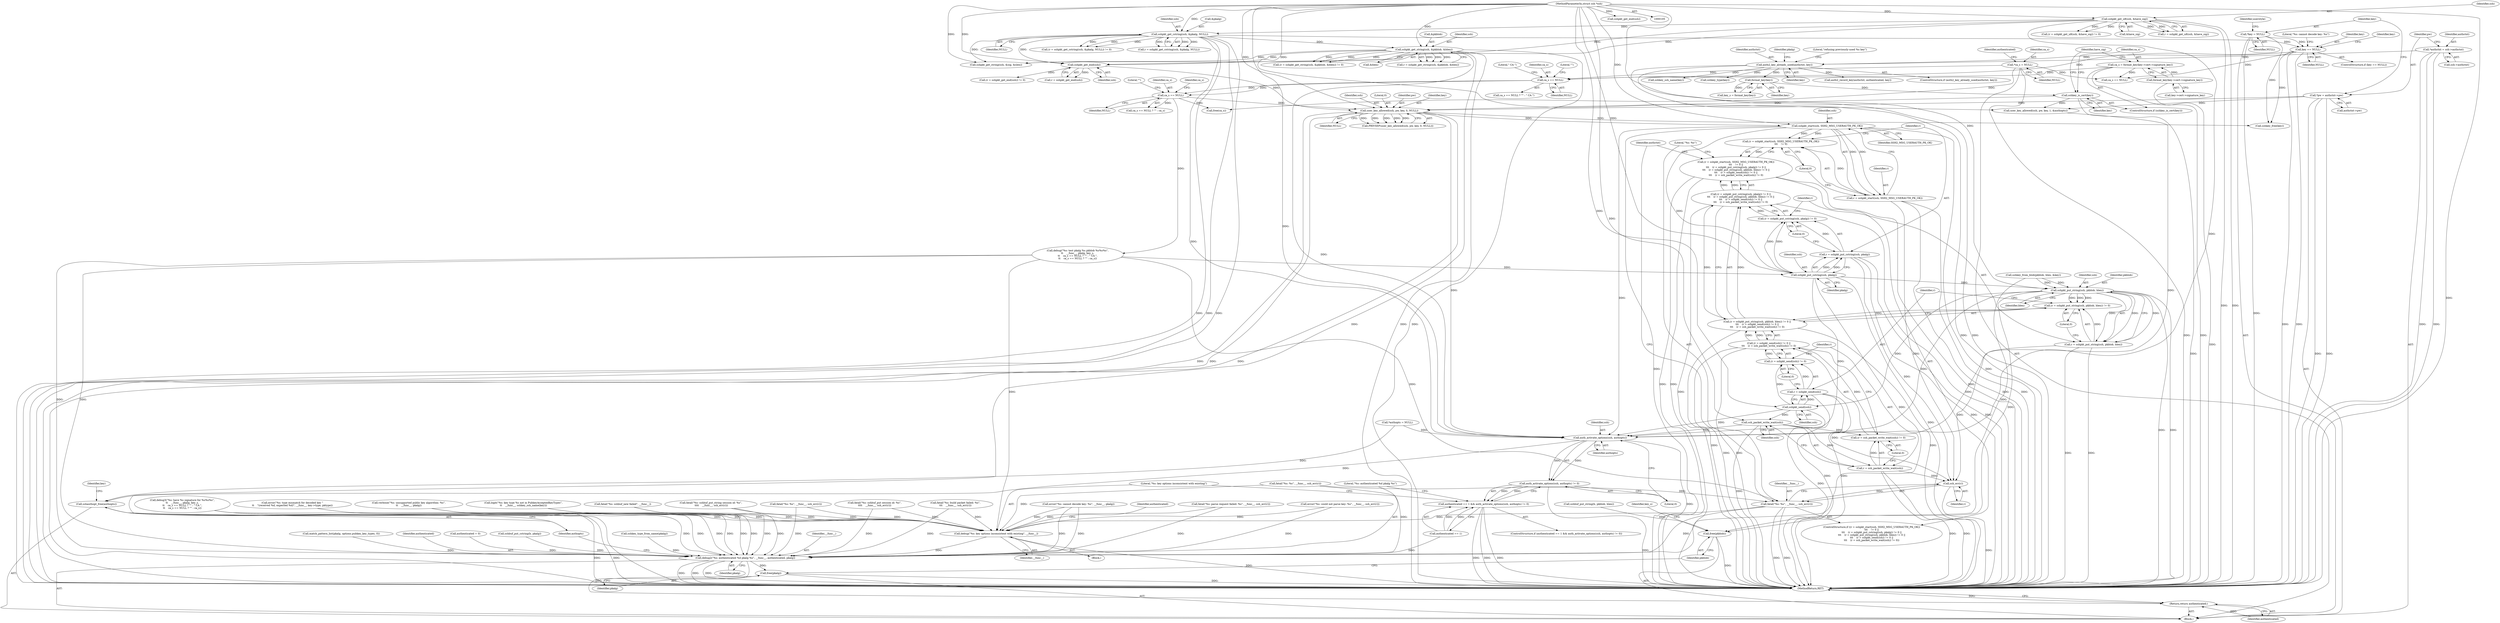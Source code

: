 digraph "1_src_779974d35b4859c07bc3cb8a12c74b43b0a7d1e0_1@pointer" {
"1000586" [label="(Call,sshpkt_start(ssh, SSH2_MSG_USERAUTH_PK_OK))"];
"1000574" [label="(Call,user_key_allowed(ssh, pw, key, 0, NULL))"];
"1000564" [label="(Call,sshpkt_get_end(ssh))"];
"1000187" [label="(Call,sshpkt_get_string(ssh, &pkblob, &blen))"];
"1000178" [label="(Call,sshpkt_get_cstring(ssh, &pkalg, NULL))"];
"1000169" [label="(Call,sshpkt_get_u8(ssh, &have_sig))"];
"1000106" [label="(MethodParameterIn,struct ssh *ssh)"];
"1000115" [label="(Call,*pw = authctxt->pw)"];
"1000305" [label="(Call,sshkey_is_cert(key))"];
"1000302" [label="(Call,format_key(key))"];
"1000275" [label="(Call,auth2_key_already_used(authctxt, key))"];
"1000109" [label="(Call,*authctxt = ssh->authctxt)"];
"1000231" [label="(Call,key == NULL)"];
"1000122" [label="(Call,*key = NULL)"];
"1000555" [label="(Call,ca_s == NULL)"];
"1000549" [label="(Call,ca_s == NULL)"];
"1000135" [label="(Call,*ca_s = NULL)"];
"1000307" [label="(Call,ca_s = format_key(key->cert->signature_key))"];
"1000309" [label="(Call,format_key(key->cert->signature_key))"];
"1000583" [label="(Call,(r = sshpkt_start(ssh, SSH2_MSG_USERAUTH_PK_OK))\n\t\t\t    != 0)"];
"1000582" [label="(Call,(r = sshpkt_start(ssh, SSH2_MSG_USERAUTH_PK_OK))\n\t\t\t    != 0 ||\n\t\t\t    (r = sshpkt_put_cstring(ssh, pkalg)) != 0 ||\n\t\t\t    (r = sshpkt_put_string(ssh, pkblob, blen)) != 0 ||\n\t\t\t    (r = sshpkt_send(ssh)) != 0 ||\n\t\t\t    (r = ssh_packet_write_wait(ssh)) != 0)"];
"1000584" [label="(Call,r = sshpkt_start(ssh, SSH2_MSG_USERAUTH_PK_OK))"];
"1000623" [label="(Call,ssh_err(r))"];
"1000620" [label="(Call,fatal(\"%s: %s\", __func__, ssh_err(r)))"];
"1000642" [label="(Call,debug(\"%s: key options inconsistent with existing\", __func__))"];
"1000648" [label="(Call,debug2(\"%s: authenticated %d pkalg %s\", __func__, authenticated, pkalg))"];
"1000659" [label="(Call,free(pkalg))"];
"1000667" [label="(Return,return authenticated;)"];
"1000594" [label="(Call,sshpkt_put_cstring(ssh, pkalg))"];
"1000591" [label="(Call,(r = sshpkt_put_cstring(ssh, pkalg)) != 0)"];
"1000590" [label="(Call,(r = sshpkt_put_cstring(ssh, pkalg)) != 0 ||\n\t\t\t    (r = sshpkt_put_string(ssh, pkblob, blen)) != 0 ||\n\t\t\t    (r = sshpkt_send(ssh)) != 0 ||\n\t\t\t    (r = ssh_packet_write_wait(ssh)) != 0)"];
"1000592" [label="(Call,r = sshpkt_put_cstring(ssh, pkalg))"];
"1000602" [label="(Call,sshpkt_put_string(ssh, pkblob, blen))"];
"1000599" [label="(Call,(r = sshpkt_put_string(ssh, pkblob, blen)) != 0)"];
"1000598" [label="(Call,(r = sshpkt_put_string(ssh, pkblob, blen)) != 0 ||\n\t\t\t    (r = sshpkt_send(ssh)) != 0 ||\n\t\t\t    (r = ssh_packet_write_wait(ssh)) != 0)"];
"1000600" [label="(Call,r = sshpkt_put_string(ssh, pkblob, blen))"];
"1000611" [label="(Call,sshpkt_send(ssh))"];
"1000608" [label="(Call,(r = sshpkt_send(ssh)) != 0)"];
"1000607" [label="(Call,(r = sshpkt_send(ssh)) != 0 ||\n\t\t\t    (r = ssh_packet_write_wait(ssh)) != 0)"];
"1000609" [label="(Call,r = sshpkt_send(ssh))"];
"1000617" [label="(Call,ssh_packet_write_wait(ssh))"];
"1000614" [label="(Call,(r = ssh_packet_write_wait(ssh)) != 0)"];
"1000615" [label="(Call,r = ssh_packet_write_wait(ssh))"];
"1000637" [label="(Call,auth_activate_options(ssh, authopts))"];
"1000636" [label="(Call,auth_activate_options(ssh, authopts) != 0)"];
"1000632" [label="(Call,authenticated == 1 && auth_activate_options(ssh, authopts) != 0)"];
"1000653" [label="(Call,sshauthopt_free(authopts))"];
"1000661" [label="(Call,free(pkblob))"];
"1000123" [label="(Identifier,key)"];
"1000167" [label="(Call,r = sshpkt_get_u8(ssh, &have_sig))"];
"1000554" [label="(Call,ca_s == NULL ? \"\" : ca_s)"];
"1000615" [label="(Call,r = ssh_packet_write_wait(ssh))"];
"1000574" [label="(Call,user_key_allowed(ssh, pw, key, 0, NULL))"];
"1000656" [label="(Identifier,key)"];
"1000179" [label="(Identifier,ssh)"];
"1000169" [label="(Call,sshpkt_get_u8(ssh, &have_sig))"];
"1000137" [label="(Identifier,NULL)"];
"1000611" [label="(Call,sshpkt_send(ssh))"];
"1000653" [label="(Call,sshauthopt_free(authopts))"];
"1000599" [label="(Call,(r = sshpkt_put_string(ssh, pkblob, blen)) != 0)"];
"1000583" [label="(Call,(r = sshpkt_start(ssh, SSH2_MSG_USERAUTH_PK_OK))\n\t\t\t    != 0)"];
"1000307" [label="(Call,ca_s = format_key(key->cert->signature_key))"];
"1000383" [label="(Call,fatal(\"%s: sshbuf_put session id: %s\",\n\t\t\t\t    __func__, ssh_err(r)))"];
"1000191" [label="(Call,&blen)"];
"1000669" [label="(MethodReturn,RET)"];
"1000667" [label="(Return,return authenticated;)"];
"1000639" [label="(Identifier,authopts)"];
"1000150" [label="(Call,*authopts = NULL)"];
"1000340" [label="(Call,sshpkt_get_string(ssh, &sig, &slen))"];
"1000302" [label="(Call,format_key(key))"];
"1000324" [label="(Call,ca_s == NULL)"];
"1000318" [label="(Call,debug3(\"%s: have %s signature for %s%s%s\",\n\t\t    __func__, pkalg, key_s,\n\t\t    ca_s == NULL ? \"\" : \" CA \",\n\t\t    ca_s == NULL ? \"\" : ca_s))"];
"1000594" [label="(Call,sshpkt_put_cstring(ssh, pkalg))"];
"1000484" [label="(Call,fatal(\"%s: build packet failed: %s\",\n\t\t\t    __func__, ssh_err(r)))"];
"1000562" [label="(Call,r = sshpkt_get_end(ssh))"];
"1000187" [label="(Call,sshpkt_get_string(ssh, &pkblob, &blen))"];
"1000399" [label="(Call,fatal(\"%s: sshbuf_put_string session id: %s\",\n \t\t\t\t    __func__, ssh_err(r)))"];
"1000110" [label="(Identifier,authctxt)"];
"1000230" [label="(ControlStructure,if (key == NULL))"];
"1000185" [label="(Call,r = sshpkt_get_string(ssh, &pkblob, &blen))"];
"1000582" [label="(Call,(r = sshpkt_start(ssh, SSH2_MSG_USERAUTH_PK_OK))\n\t\t\t    != 0 ||\n\t\t\t    (r = sshpkt_put_cstring(ssh, pkalg)) != 0 ||\n\t\t\t    (r = sshpkt_put_string(ssh, pkblob, blen)) != 0 ||\n\t\t\t    (r = sshpkt_send(ssh)) != 0 ||\n\t\t\t    (r = ssh_packet_write_wait(ssh)) != 0)"];
"1000537" [label="(Call,auth2_record_key(authctxt, authenticated, key))"];
"1000304" [label="(ControlStructure,if (sshkey_is_cert(key)))"];
"1000557" [label="(Identifier,NULL)"];
"1000620" [label="(Call,fatal(\"%s: %s\", __func__, ssh_err(r)))"];
"1000662" [label="(Identifier,pkblob)"];
"1000668" [label="(Identifier,authenticated)"];
"1000591" [label="(Call,(r = sshpkt_put_cstring(ssh, pkalg)) != 0)"];
"1000147" [label="(Identifier,authenticated)"];
"1000287" [label="(Identifier,pkalg)"];
"1000556" [label="(Identifier,ca_s)"];
"1000576" [label="(Identifier,pw)"];
"1000606" [label="(Literal,0)"];
"1000610" [label="(Identifier,r)"];
"1000579" [label="(Identifier,NULL)"];
"1000178" [label="(Call,sshpkt_get_cstring(ssh, &pkalg, NULL))"];
"1000555" [label="(Call,ca_s == NULL)"];
"1000621" [label="(Literal,\"%s: %s\")"];
"1000595" [label="(Identifier,ssh)"];
"1000274" [label="(ControlStructure,if (auth2_key_already_used(authctxt, key)))"];
"1000281" [label="(Call,sshkey_type(key))"];
"1000306" [label="(Identifier,key)"];
"1000280" [label="(Literal,\"refusing previously-used %s key\")"];
"1000548" [label="(Call,ca_s == NULL ? \"\" : \" CA \")"];
"1000661" [label="(Call,free(pkblob))"];
"1000275" [label="(Call,auth2_key_already_used(authctxt, key))"];
"1000590" [label="(Call,(r = sshpkt_put_cstring(ssh, pkalg)) != 0 ||\n\t\t\t    (r = sshpkt_put_string(ssh, pkblob, blen)) != 0 ||\n\t\t\t    (r = sshpkt_send(ssh)) != 0 ||\n\t\t\t    (r = ssh_packet_write_wait(ssh)) != 0)"];
"1000117" [label="(Call,authctxt->pw)"];
"1000276" [label="(Identifier,authctxt)"];
"1000651" [label="(Identifier,authenticated)"];
"1000564" [label="(Call,sshpkt_get_end(ssh))"];
"1000649" [label="(Literal,\"%s: authenticated %d pkalg %s\")"];
"1000648" [label="(Call,debug2(\"%s: authenticated %d pkalg %s\", __func__, authenticated, pkalg))"];
"1000175" [label="(Call,(r = sshpkt_get_cstring(ssh, &pkalg, NULL)) != 0)"];
"1000106" [label="(MethodParameterIn,struct ssh *ssh)"];
"1000194" [label="(Call,fatal(\"%s: parse request failed: %s\", __func__, ssh_err(r)))"];
"1000171" [label="(Call,&have_sig)"];
"1000581" [label="(ControlStructure,if ((r = sshpkt_start(ssh, SSH2_MSG_USERAUTH_PK_OK))\n\t\t\t    != 0 ||\n\t\t\t    (r = sshpkt_put_cstring(ssh, pkalg)) != 0 ||\n\t\t\t    (r = sshpkt_put_string(ssh, pkblob, blen)) != 0 ||\n\t\t\t    (r = sshpkt_send(ssh)) != 0 ||\n\t\t\t    (r = ssh_packet_write_wait(ssh)) != 0))"];
"1000632" [label="(Call,authenticated == 1 && auth_activate_options(ssh, authopts) != 0)"];
"1000231" [label="(Call,key == NULL)"];
"1000247" [label="(Call,error(\"%s: type mismatch for decoded key \"\n\t\t    \"(received %d, expected %d)\", __func__, key->type, pktype))"];
"1000128" [label="(Identifier,userstyle)"];
"1000217" [label="(Call,sshkey_from_blob(pkblob, blen, &key))"];
"1000645" [label="(Call,authenticated = 0)"];
"1000316" [label="(Identifier,have_sig)"];
"1000305" [label="(Call,sshkey_is_cert(key))"];
"1000623" [label="(Call,ssh_err(r))"];
"1000588" [label="(Identifier,SSH2_MSG_USERAUTH_PK_OK)"];
"1000613" [label="(Literal,0)"];
"1000350" [label="(Call,sshpkt_get_end(ssh))"];
"1000236" [label="(Literal,\"%s: cannot decode key: %s\")"];
"1000107" [label="(Block,)"];
"1000472" [label="(Call,sshbuf_put_cstring(b, pkalg))"];
"1000208" [label="(Call,verbose(\"%s: unsupported public key algorithm: %s\",\n\t\t    __func__, pkalg))"];
"1000232" [label="(Identifier,key)"];
"1000644" [label="(Identifier,__func__)"];
"1000353" [label="(Call,fatal(\"%s: %s\", __func__, ssh_err(r)))"];
"1000601" [label="(Identifier,r)"];
"1000664" [label="(Identifier,key_s)"];
"1000612" [label="(Identifier,ssh)"];
"1000243" [label="(Identifier,key)"];
"1000600" [label="(Call,r = sshpkt_put_string(ssh, pkblob, blen))"];
"1000627" [label="(Identifier,authctxt)"];
"1000233" [label="(Identifier,NULL)"];
"1000309" [label="(Call,format_key(key->cert->signature_key))"];
"1000652" [label="(Identifier,pkalg)"];
"1000189" [label="(Call,&pkblob)"];
"1000308" [label="(Identifier,ca_s)"];
"1000567" [label="(Call,fatal(\"%s: %s\", __func__, ssh_err(r)))"];
"1000201" [label="(Call,sshkey_type_from_name(pkalg))"];
"1000573" [label="(Call,PRIVSEP(user_key_allowed(ssh, pw, key, 0, NULL)))"];
"1000596" [label="(Identifier,pkalg)"];
"1000631" [label="(ControlStructure,if (authenticated == 1 && auth_activate_options(ssh, authopts) != 0))"];
"1000136" [label="(Identifier,ca_s)"];
"1000614" [label="(Call,(r = ssh_packet_write_wait(ssh)) != 0)"];
"1000589" [label="(Literal,0)"];
"1000303" [label="(Identifier,key)"];
"1000559" [label="(Identifier,ca_s)"];
"1000166" [label="(Call,(r = sshpkt_get_u8(ssh, &have_sig)) != 0)"];
"1000609" [label="(Call,r = sshpkt_send(ssh))"];
"1000633" [label="(Call,authenticated == 1)"];
"1000637" [label="(Call,auth_activate_options(ssh, authopts))"];
"1000659" [label="(Call,free(pkalg))"];
"1000135" [label="(Call,*ca_s = NULL)"];
"1000593" [label="(Identifier,r)"];
"1000618" [label="(Identifier,ssh)"];
"1000109" [label="(Call,*authctxt = ssh->authctxt)"];
"1000543" [label="(Call,debug(\"%s: test pkalg %s pkblob %s%s%s\",\n\t\t    __func__, pkalg, key_s,\n\t\t    ca_s == NULL ? \"\" : \" CA \",\n\t\t    ca_s == NULL ? \"\" : ca_s))"];
"1000577" [label="(Identifier,key)"];
"1000642" [label="(Call,debug(\"%s: key options inconsistent with existing\", __func__))"];
"1000122" [label="(Call,*key = NULL)"];
"1000654" [label="(Identifier,authopts)"];
"1000636" [label="(Call,auth_activate_options(ssh, authopts) != 0)"];
"1000479" [label="(Call,sshbuf_put_string(b, pkblob, blen))"];
"1000170" [label="(Identifier,ssh)"];
"1000277" [label="(Identifier,key)"];
"1000550" [label="(Identifier,ca_s)"];
"1000598" [label="(Call,(r = sshpkt_put_string(ssh, pkblob, blen)) != 0 ||\n\t\t\t    (r = sshpkt_send(ssh)) != 0 ||\n\t\t\t    (r = ssh_packet_write_wait(ssh)) != 0)"];
"1000586" [label="(Call,sshpkt_start(ssh, SSH2_MSG_USERAUTH_PK_OK))"];
"1000180" [label="(Call,&pkalg)"];
"1000650" [label="(Identifier,__func__)"];
"1000603" [label="(Identifier,ssh)"];
"1000297" [label="(Call,sshkey_ssh_name(key))"];
"1000575" [label="(Identifier,ssh)"];
"1000655" [label="(Call,sshkey_free(key))"];
"1000116" [label="(Identifier,pw)"];
"1000585" [label="(Identifier,r)"];
"1000592" [label="(Call,r = sshpkt_put_cstring(ssh, pkalg))"];
"1000235" [label="(Call,error(\"%s: cannot decode key: %s\", __func__, pkalg))"];
"1000604" [label="(Identifier,pkblob)"];
"1000310" [label="(Call,key->cert->signature_key)"];
"1000551" [label="(Identifier,NULL)"];
"1000111" [label="(Call,ssh->authctxt)"];
"1000602" [label="(Call,sshpkt_put_string(ssh, pkblob, blen))"];
"1000619" [label="(Literal,0)"];
"1000561" [label="(Call,(r = sshpkt_get_end(ssh)) != 0)"];
"1000608" [label="(Call,(r = sshpkt_send(ssh)) != 0)"];
"1000641" [label="(Block,)"];
"1000587" [label="(Identifier,ssh)"];
"1000364" [label="(Call,fatal(\"%s: sshbuf_new failed\", __func__))"];
"1000115" [label="(Call,*pw = authctxt->pw)"];
"1000552" [label="(Literal,\"\")"];
"1000224" [label="(Call,error(\"%s: could not parse key: %s\", __func__, ssh_err(r)))"];
"1000638" [label="(Identifier,ssh)"];
"1000584" [label="(Call,r = sshpkt_start(ssh, SSH2_MSG_USERAUTH_PK_OK))"];
"1000176" [label="(Call,r = sshpkt_get_cstring(ssh, &pkalg, NULL))"];
"1000616" [label="(Identifier,r)"];
"1000578" [label="(Literal,0)"];
"1000188" [label="(Identifier,ssh)"];
"1000640" [label="(Literal,0)"];
"1000549" [label="(Call,ca_s == NULL)"];
"1000665" [label="(Call,free(ca_s))"];
"1000498" [label="(Call,user_key_allowed(ssh, pw, key, 1, &authopts))"];
"1000565" [label="(Identifier,ssh)"];
"1000660" [label="(Identifier,pkalg)"];
"1000294" [label="(Call,logit(\"%s: key type %s not in PubkeyAcceptedKeyTypes\",\n\t\t    __func__, sshkey_ssh_name(key)))"];
"1000605" [label="(Identifier,blen)"];
"1000643" [label="(Literal,\"%s: key options inconsistent with existing\")"];
"1000646" [label="(Identifier,authenticated)"];
"1000607" [label="(Call,(r = sshpkt_send(ssh)) != 0 ||\n\t\t\t    (r = ssh_packet_write_wait(ssh)) != 0)"];
"1000553" [label="(Literal,\" CA \")"];
"1000597" [label="(Literal,0)"];
"1000286" [label="(Call,match_pattern_list(pkalg, options.pubkey_key_types, 0))"];
"1000622" [label="(Identifier,__func__)"];
"1000617" [label="(Call,ssh_packet_write_wait(ssh))"];
"1000300" [label="(Call,key_s = format_key(key))"];
"1000558" [label="(Literal,\"\")"];
"1000624" [label="(Identifier,r)"];
"1000182" [label="(Identifier,NULL)"];
"1000124" [label="(Identifier,NULL)"];
"1000184" [label="(Call,(r = sshpkt_get_string(ssh, &pkblob, &blen)) != 0)"];
"1000586" -> "1000584"  [label="AST: "];
"1000586" -> "1000588"  [label="CFG: "];
"1000587" -> "1000586"  [label="AST: "];
"1000588" -> "1000586"  [label="AST: "];
"1000584" -> "1000586"  [label="CFG: "];
"1000586" -> "1000669"  [label="DDG: "];
"1000586" -> "1000669"  [label="DDG: "];
"1000586" -> "1000583"  [label="DDG: "];
"1000586" -> "1000583"  [label="DDG: "];
"1000586" -> "1000584"  [label="DDG: "];
"1000586" -> "1000584"  [label="DDG: "];
"1000574" -> "1000586"  [label="DDG: "];
"1000106" -> "1000586"  [label="DDG: "];
"1000586" -> "1000594"  [label="DDG: "];
"1000586" -> "1000637"  [label="DDG: "];
"1000574" -> "1000573"  [label="AST: "];
"1000574" -> "1000579"  [label="CFG: "];
"1000575" -> "1000574"  [label="AST: "];
"1000576" -> "1000574"  [label="AST: "];
"1000577" -> "1000574"  [label="AST: "];
"1000578" -> "1000574"  [label="AST: "];
"1000579" -> "1000574"  [label="AST: "];
"1000573" -> "1000574"  [label="CFG: "];
"1000574" -> "1000669"  [label="DDG: "];
"1000574" -> "1000669"  [label="DDG: "];
"1000574" -> "1000669"  [label="DDG: "];
"1000574" -> "1000573"  [label="DDG: "];
"1000574" -> "1000573"  [label="DDG: "];
"1000574" -> "1000573"  [label="DDG: "];
"1000574" -> "1000573"  [label="DDG: "];
"1000574" -> "1000573"  [label="DDG: "];
"1000564" -> "1000574"  [label="DDG: "];
"1000106" -> "1000574"  [label="DDG: "];
"1000115" -> "1000574"  [label="DDG: "];
"1000305" -> "1000574"  [label="DDG: "];
"1000555" -> "1000574"  [label="DDG: "];
"1000574" -> "1000637"  [label="DDG: "];
"1000574" -> "1000655"  [label="DDG: "];
"1000564" -> "1000562"  [label="AST: "];
"1000564" -> "1000565"  [label="CFG: "];
"1000565" -> "1000564"  [label="AST: "];
"1000562" -> "1000564"  [label="CFG: "];
"1000564" -> "1000561"  [label="DDG: "];
"1000564" -> "1000562"  [label="DDG: "];
"1000187" -> "1000564"  [label="DDG: "];
"1000178" -> "1000564"  [label="DDG: "];
"1000169" -> "1000564"  [label="DDG: "];
"1000106" -> "1000564"  [label="DDG: "];
"1000187" -> "1000185"  [label="AST: "];
"1000187" -> "1000191"  [label="CFG: "];
"1000188" -> "1000187"  [label="AST: "];
"1000189" -> "1000187"  [label="AST: "];
"1000191" -> "1000187"  [label="AST: "];
"1000185" -> "1000187"  [label="CFG: "];
"1000187" -> "1000669"  [label="DDG: "];
"1000187" -> "1000669"  [label="DDG: "];
"1000187" -> "1000669"  [label="DDG: "];
"1000187" -> "1000184"  [label="DDG: "];
"1000187" -> "1000184"  [label="DDG: "];
"1000187" -> "1000184"  [label="DDG: "];
"1000187" -> "1000185"  [label="DDG: "];
"1000187" -> "1000185"  [label="DDG: "];
"1000187" -> "1000185"  [label="DDG: "];
"1000178" -> "1000187"  [label="DDG: "];
"1000106" -> "1000187"  [label="DDG: "];
"1000187" -> "1000340"  [label="DDG: "];
"1000187" -> "1000637"  [label="DDG: "];
"1000178" -> "1000176"  [label="AST: "];
"1000178" -> "1000182"  [label="CFG: "];
"1000179" -> "1000178"  [label="AST: "];
"1000180" -> "1000178"  [label="AST: "];
"1000182" -> "1000178"  [label="AST: "];
"1000176" -> "1000178"  [label="CFG: "];
"1000178" -> "1000669"  [label="DDG: "];
"1000178" -> "1000669"  [label="DDG: "];
"1000178" -> "1000669"  [label="DDG: "];
"1000178" -> "1000175"  [label="DDG: "];
"1000178" -> "1000175"  [label="DDG: "];
"1000178" -> "1000175"  [label="DDG: "];
"1000178" -> "1000176"  [label="DDG: "];
"1000178" -> "1000176"  [label="DDG: "];
"1000178" -> "1000176"  [label="DDG: "];
"1000169" -> "1000178"  [label="DDG: "];
"1000106" -> "1000178"  [label="DDG: "];
"1000178" -> "1000231"  [label="DDG: "];
"1000178" -> "1000340"  [label="DDG: "];
"1000178" -> "1000637"  [label="DDG: "];
"1000169" -> "1000167"  [label="AST: "];
"1000169" -> "1000171"  [label="CFG: "];
"1000170" -> "1000169"  [label="AST: "];
"1000171" -> "1000169"  [label="AST: "];
"1000167" -> "1000169"  [label="CFG: "];
"1000169" -> "1000669"  [label="DDG: "];
"1000169" -> "1000669"  [label="DDG: "];
"1000169" -> "1000166"  [label="DDG: "];
"1000169" -> "1000166"  [label="DDG: "];
"1000169" -> "1000167"  [label="DDG: "];
"1000169" -> "1000167"  [label="DDG: "];
"1000106" -> "1000169"  [label="DDG: "];
"1000169" -> "1000340"  [label="DDG: "];
"1000169" -> "1000637"  [label="DDG: "];
"1000106" -> "1000105"  [label="AST: "];
"1000106" -> "1000669"  [label="DDG: "];
"1000106" -> "1000340"  [label="DDG: "];
"1000106" -> "1000350"  [label="DDG: "];
"1000106" -> "1000498"  [label="DDG: "];
"1000106" -> "1000594"  [label="DDG: "];
"1000106" -> "1000602"  [label="DDG: "];
"1000106" -> "1000611"  [label="DDG: "];
"1000106" -> "1000617"  [label="DDG: "];
"1000106" -> "1000637"  [label="DDG: "];
"1000115" -> "1000107"  [label="AST: "];
"1000115" -> "1000117"  [label="CFG: "];
"1000116" -> "1000115"  [label="AST: "];
"1000117" -> "1000115"  [label="AST: "];
"1000123" -> "1000115"  [label="CFG: "];
"1000115" -> "1000669"  [label="DDG: "];
"1000115" -> "1000669"  [label="DDG: "];
"1000115" -> "1000498"  [label="DDG: "];
"1000305" -> "1000304"  [label="AST: "];
"1000305" -> "1000306"  [label="CFG: "];
"1000306" -> "1000305"  [label="AST: "];
"1000308" -> "1000305"  [label="CFG: "];
"1000316" -> "1000305"  [label="CFG: "];
"1000305" -> "1000669"  [label="DDG: "];
"1000302" -> "1000305"  [label="DDG: "];
"1000305" -> "1000498"  [label="DDG: "];
"1000302" -> "1000300"  [label="AST: "];
"1000302" -> "1000303"  [label="CFG: "];
"1000303" -> "1000302"  [label="AST: "];
"1000300" -> "1000302"  [label="CFG: "];
"1000302" -> "1000300"  [label="DDG: "];
"1000275" -> "1000302"  [label="DDG: "];
"1000275" -> "1000274"  [label="AST: "];
"1000275" -> "1000277"  [label="CFG: "];
"1000276" -> "1000275"  [label="AST: "];
"1000277" -> "1000275"  [label="AST: "];
"1000280" -> "1000275"  [label="CFG: "];
"1000287" -> "1000275"  [label="CFG: "];
"1000275" -> "1000669"  [label="DDG: "];
"1000275" -> "1000669"  [label="DDG: "];
"1000109" -> "1000275"  [label="DDG: "];
"1000231" -> "1000275"  [label="DDG: "];
"1000275" -> "1000281"  [label="DDG: "];
"1000275" -> "1000297"  [label="DDG: "];
"1000275" -> "1000537"  [label="DDG: "];
"1000109" -> "1000107"  [label="AST: "];
"1000109" -> "1000111"  [label="CFG: "];
"1000110" -> "1000109"  [label="AST: "];
"1000111" -> "1000109"  [label="AST: "];
"1000116" -> "1000109"  [label="CFG: "];
"1000109" -> "1000669"  [label="DDG: "];
"1000109" -> "1000669"  [label="DDG: "];
"1000231" -> "1000230"  [label="AST: "];
"1000231" -> "1000233"  [label="CFG: "];
"1000232" -> "1000231"  [label="AST: "];
"1000233" -> "1000231"  [label="AST: "];
"1000236" -> "1000231"  [label="CFG: "];
"1000243" -> "1000231"  [label="CFG: "];
"1000231" -> "1000669"  [label="DDG: "];
"1000231" -> "1000669"  [label="DDG: "];
"1000122" -> "1000231"  [label="DDG: "];
"1000231" -> "1000324"  [label="DDG: "];
"1000231" -> "1000549"  [label="DDG: "];
"1000231" -> "1000655"  [label="DDG: "];
"1000122" -> "1000107"  [label="AST: "];
"1000122" -> "1000124"  [label="CFG: "];
"1000123" -> "1000122"  [label="AST: "];
"1000124" -> "1000122"  [label="AST: "];
"1000128" -> "1000122"  [label="CFG: "];
"1000122" -> "1000669"  [label="DDG: "];
"1000122" -> "1000655"  [label="DDG: "];
"1000555" -> "1000554"  [label="AST: "];
"1000555" -> "1000557"  [label="CFG: "];
"1000556" -> "1000555"  [label="AST: "];
"1000557" -> "1000555"  [label="AST: "];
"1000558" -> "1000555"  [label="CFG: "];
"1000559" -> "1000555"  [label="CFG: "];
"1000555" -> "1000543"  [label="DDG: "];
"1000549" -> "1000555"  [label="DDG: "];
"1000549" -> "1000555"  [label="DDG: "];
"1000555" -> "1000554"  [label="DDG: "];
"1000555" -> "1000665"  [label="DDG: "];
"1000549" -> "1000548"  [label="AST: "];
"1000549" -> "1000551"  [label="CFG: "];
"1000550" -> "1000549"  [label="AST: "];
"1000551" -> "1000549"  [label="AST: "];
"1000552" -> "1000549"  [label="CFG: "];
"1000553" -> "1000549"  [label="CFG: "];
"1000135" -> "1000549"  [label="DDG: "];
"1000307" -> "1000549"  [label="DDG: "];
"1000135" -> "1000107"  [label="AST: "];
"1000135" -> "1000137"  [label="CFG: "];
"1000136" -> "1000135"  [label="AST: "];
"1000137" -> "1000135"  [label="AST: "];
"1000147" -> "1000135"  [label="CFG: "];
"1000135" -> "1000669"  [label="DDG: "];
"1000135" -> "1000324"  [label="DDG: "];
"1000135" -> "1000665"  [label="DDG: "];
"1000307" -> "1000304"  [label="AST: "];
"1000307" -> "1000309"  [label="CFG: "];
"1000308" -> "1000307"  [label="AST: "];
"1000309" -> "1000307"  [label="AST: "];
"1000316" -> "1000307"  [label="CFG: "];
"1000307" -> "1000669"  [label="DDG: "];
"1000309" -> "1000307"  [label="DDG: "];
"1000307" -> "1000324"  [label="DDG: "];
"1000309" -> "1000310"  [label="CFG: "];
"1000310" -> "1000309"  [label="AST: "];
"1000309" -> "1000669"  [label="DDG: "];
"1000583" -> "1000582"  [label="AST: "];
"1000583" -> "1000589"  [label="CFG: "];
"1000584" -> "1000583"  [label="AST: "];
"1000589" -> "1000583"  [label="AST: "];
"1000593" -> "1000583"  [label="CFG: "];
"1000582" -> "1000583"  [label="CFG: "];
"1000583" -> "1000582"  [label="DDG: "];
"1000584" -> "1000583"  [label="DDG: "];
"1000582" -> "1000581"  [label="AST: "];
"1000582" -> "1000590"  [label="CFG: "];
"1000590" -> "1000582"  [label="AST: "];
"1000621" -> "1000582"  [label="CFG: "];
"1000627" -> "1000582"  [label="CFG: "];
"1000582" -> "1000669"  [label="DDG: "];
"1000582" -> "1000669"  [label="DDG: "];
"1000582" -> "1000669"  [label="DDG: "];
"1000590" -> "1000582"  [label="DDG: "];
"1000590" -> "1000582"  [label="DDG: "];
"1000585" -> "1000584"  [label="AST: "];
"1000589" -> "1000584"  [label="CFG: "];
"1000584" -> "1000669"  [label="DDG: "];
"1000584" -> "1000669"  [label="DDG: "];
"1000584" -> "1000623"  [label="DDG: "];
"1000623" -> "1000620"  [label="AST: "];
"1000623" -> "1000624"  [label="CFG: "];
"1000624" -> "1000623"  [label="AST: "];
"1000620" -> "1000623"  [label="CFG: "];
"1000623" -> "1000669"  [label="DDG: "];
"1000623" -> "1000620"  [label="DDG: "];
"1000592" -> "1000623"  [label="DDG: "];
"1000609" -> "1000623"  [label="DDG: "];
"1000615" -> "1000623"  [label="DDG: "];
"1000600" -> "1000623"  [label="DDG: "];
"1000620" -> "1000581"  [label="AST: "];
"1000621" -> "1000620"  [label="AST: "];
"1000622" -> "1000620"  [label="AST: "];
"1000627" -> "1000620"  [label="CFG: "];
"1000620" -> "1000669"  [label="DDG: "];
"1000620" -> "1000669"  [label="DDG: "];
"1000567" -> "1000620"  [label="DDG: "];
"1000543" -> "1000620"  [label="DDG: "];
"1000620" -> "1000642"  [label="DDG: "];
"1000620" -> "1000648"  [label="DDG: "];
"1000642" -> "1000641"  [label="AST: "];
"1000642" -> "1000644"  [label="CFG: "];
"1000643" -> "1000642"  [label="AST: "];
"1000644" -> "1000642"  [label="AST: "];
"1000646" -> "1000642"  [label="CFG: "];
"1000642" -> "1000669"  [label="DDG: "];
"1000484" -> "1000642"  [label="DDG: "];
"1000235" -> "1000642"  [label="DDG: "];
"1000294" -> "1000642"  [label="DDG: "];
"1000364" -> "1000642"  [label="DDG: "];
"1000543" -> "1000642"  [label="DDG: "];
"1000318" -> "1000642"  [label="DDG: "];
"1000194" -> "1000642"  [label="DDG: "];
"1000353" -> "1000642"  [label="DDG: "];
"1000567" -> "1000642"  [label="DDG: "];
"1000208" -> "1000642"  [label="DDG: "];
"1000224" -> "1000642"  [label="DDG: "];
"1000399" -> "1000642"  [label="DDG: "];
"1000383" -> "1000642"  [label="DDG: "];
"1000247" -> "1000642"  [label="DDG: "];
"1000642" -> "1000648"  [label="DDG: "];
"1000648" -> "1000107"  [label="AST: "];
"1000648" -> "1000652"  [label="CFG: "];
"1000649" -> "1000648"  [label="AST: "];
"1000650" -> "1000648"  [label="AST: "];
"1000651" -> "1000648"  [label="AST: "];
"1000652" -> "1000648"  [label="AST: "];
"1000654" -> "1000648"  [label="CFG: "];
"1000648" -> "1000669"  [label="DDG: "];
"1000648" -> "1000669"  [label="DDG: "];
"1000648" -> "1000669"  [label="DDG: "];
"1000484" -> "1000648"  [label="DDG: "];
"1000235" -> "1000648"  [label="DDG: "];
"1000235" -> "1000648"  [label="DDG: "];
"1000364" -> "1000648"  [label="DDG: "];
"1000543" -> "1000648"  [label="DDG: "];
"1000543" -> "1000648"  [label="DDG: "];
"1000318" -> "1000648"  [label="DDG: "];
"1000318" -> "1000648"  [label="DDG: "];
"1000194" -> "1000648"  [label="DDG: "];
"1000353" -> "1000648"  [label="DDG: "];
"1000567" -> "1000648"  [label="DDG: "];
"1000208" -> "1000648"  [label="DDG: "];
"1000208" -> "1000648"  [label="DDG: "];
"1000294" -> "1000648"  [label="DDG: "];
"1000224" -> "1000648"  [label="DDG: "];
"1000399" -> "1000648"  [label="DDG: "];
"1000383" -> "1000648"  [label="DDG: "];
"1000247" -> "1000648"  [label="DDG: "];
"1000645" -> "1000648"  [label="DDG: "];
"1000633" -> "1000648"  [label="DDG: "];
"1000286" -> "1000648"  [label="DDG: "];
"1000594" -> "1000648"  [label="DDG: "];
"1000472" -> "1000648"  [label="DDG: "];
"1000201" -> "1000648"  [label="DDG: "];
"1000648" -> "1000659"  [label="DDG: "];
"1000648" -> "1000667"  [label="DDG: "];
"1000659" -> "1000107"  [label="AST: "];
"1000659" -> "1000660"  [label="CFG: "];
"1000660" -> "1000659"  [label="AST: "];
"1000662" -> "1000659"  [label="CFG: "];
"1000659" -> "1000669"  [label="DDG: "];
"1000667" -> "1000107"  [label="AST: "];
"1000667" -> "1000668"  [label="CFG: "];
"1000668" -> "1000667"  [label="AST: "];
"1000669" -> "1000667"  [label="CFG: "];
"1000667" -> "1000669"  [label="DDG: "];
"1000668" -> "1000667"  [label="DDG: "];
"1000594" -> "1000592"  [label="AST: "];
"1000594" -> "1000596"  [label="CFG: "];
"1000595" -> "1000594"  [label="AST: "];
"1000596" -> "1000594"  [label="AST: "];
"1000592" -> "1000594"  [label="CFG: "];
"1000594" -> "1000669"  [label="DDG: "];
"1000594" -> "1000591"  [label="DDG: "];
"1000594" -> "1000591"  [label="DDG: "];
"1000594" -> "1000592"  [label="DDG: "];
"1000594" -> "1000592"  [label="DDG: "];
"1000543" -> "1000594"  [label="DDG: "];
"1000594" -> "1000602"  [label="DDG: "];
"1000594" -> "1000637"  [label="DDG: "];
"1000591" -> "1000590"  [label="AST: "];
"1000591" -> "1000597"  [label="CFG: "];
"1000592" -> "1000591"  [label="AST: "];
"1000597" -> "1000591"  [label="AST: "];
"1000601" -> "1000591"  [label="CFG: "];
"1000590" -> "1000591"  [label="CFG: "];
"1000591" -> "1000590"  [label="DDG: "];
"1000592" -> "1000591"  [label="DDG: "];
"1000590" -> "1000598"  [label="CFG: "];
"1000598" -> "1000590"  [label="AST: "];
"1000590" -> "1000669"  [label="DDG: "];
"1000590" -> "1000669"  [label="DDG: "];
"1000598" -> "1000590"  [label="DDG: "];
"1000598" -> "1000590"  [label="DDG: "];
"1000593" -> "1000592"  [label="AST: "];
"1000597" -> "1000592"  [label="CFG: "];
"1000592" -> "1000669"  [label="DDG: "];
"1000592" -> "1000669"  [label="DDG: "];
"1000602" -> "1000600"  [label="AST: "];
"1000602" -> "1000605"  [label="CFG: "];
"1000603" -> "1000602"  [label="AST: "];
"1000604" -> "1000602"  [label="AST: "];
"1000605" -> "1000602"  [label="AST: "];
"1000600" -> "1000602"  [label="CFG: "];
"1000602" -> "1000669"  [label="DDG: "];
"1000602" -> "1000669"  [label="DDG: "];
"1000602" -> "1000599"  [label="DDG: "];
"1000602" -> "1000599"  [label="DDG: "];
"1000602" -> "1000599"  [label="DDG: "];
"1000602" -> "1000600"  [label="DDG: "];
"1000602" -> "1000600"  [label="DDG: "];
"1000602" -> "1000600"  [label="DDG: "];
"1000217" -> "1000602"  [label="DDG: "];
"1000217" -> "1000602"  [label="DDG: "];
"1000602" -> "1000611"  [label="DDG: "];
"1000602" -> "1000637"  [label="DDG: "];
"1000602" -> "1000661"  [label="DDG: "];
"1000599" -> "1000598"  [label="AST: "];
"1000599" -> "1000606"  [label="CFG: "];
"1000600" -> "1000599"  [label="AST: "];
"1000606" -> "1000599"  [label="AST: "];
"1000610" -> "1000599"  [label="CFG: "];
"1000598" -> "1000599"  [label="CFG: "];
"1000599" -> "1000598"  [label="DDG: "];
"1000600" -> "1000599"  [label="DDG: "];
"1000598" -> "1000607"  [label="CFG: "];
"1000607" -> "1000598"  [label="AST: "];
"1000598" -> "1000669"  [label="DDG: "];
"1000598" -> "1000669"  [label="DDG: "];
"1000607" -> "1000598"  [label="DDG: "];
"1000607" -> "1000598"  [label="DDG: "];
"1000601" -> "1000600"  [label="AST: "];
"1000606" -> "1000600"  [label="CFG: "];
"1000600" -> "1000669"  [label="DDG: "];
"1000600" -> "1000669"  [label="DDG: "];
"1000611" -> "1000609"  [label="AST: "];
"1000611" -> "1000612"  [label="CFG: "];
"1000612" -> "1000611"  [label="AST: "];
"1000609" -> "1000611"  [label="CFG: "];
"1000611" -> "1000669"  [label="DDG: "];
"1000611" -> "1000608"  [label="DDG: "];
"1000611" -> "1000609"  [label="DDG: "];
"1000611" -> "1000617"  [label="DDG: "];
"1000611" -> "1000637"  [label="DDG: "];
"1000608" -> "1000607"  [label="AST: "];
"1000608" -> "1000613"  [label="CFG: "];
"1000609" -> "1000608"  [label="AST: "];
"1000613" -> "1000608"  [label="AST: "];
"1000616" -> "1000608"  [label="CFG: "];
"1000607" -> "1000608"  [label="CFG: "];
"1000608" -> "1000607"  [label="DDG: "];
"1000609" -> "1000608"  [label="DDG: "];
"1000607" -> "1000614"  [label="CFG: "];
"1000614" -> "1000607"  [label="AST: "];
"1000607" -> "1000669"  [label="DDG: "];
"1000607" -> "1000669"  [label="DDG: "];
"1000614" -> "1000607"  [label="DDG: "];
"1000610" -> "1000609"  [label="AST: "];
"1000613" -> "1000609"  [label="CFG: "];
"1000609" -> "1000669"  [label="DDG: "];
"1000609" -> "1000669"  [label="DDG: "];
"1000617" -> "1000615"  [label="AST: "];
"1000617" -> "1000618"  [label="CFG: "];
"1000618" -> "1000617"  [label="AST: "];
"1000615" -> "1000617"  [label="CFG: "];
"1000617" -> "1000669"  [label="DDG: "];
"1000617" -> "1000614"  [label="DDG: "];
"1000617" -> "1000615"  [label="DDG: "];
"1000617" -> "1000637"  [label="DDG: "];
"1000614" -> "1000619"  [label="CFG: "];
"1000615" -> "1000614"  [label="AST: "];
"1000619" -> "1000614"  [label="AST: "];
"1000615" -> "1000614"  [label="DDG: "];
"1000616" -> "1000615"  [label="AST: "];
"1000619" -> "1000615"  [label="CFG: "];
"1000615" -> "1000669"  [label="DDG: "];
"1000615" -> "1000669"  [label="DDG: "];
"1000637" -> "1000636"  [label="AST: "];
"1000637" -> "1000639"  [label="CFG: "];
"1000638" -> "1000637"  [label="AST: "];
"1000639" -> "1000637"  [label="AST: "];
"1000640" -> "1000637"  [label="CFG: "];
"1000637" -> "1000669"  [label="DDG: "];
"1000637" -> "1000636"  [label="DDG: "];
"1000637" -> "1000636"  [label="DDG: "];
"1000498" -> "1000637"  [label="DDG: "];
"1000150" -> "1000637"  [label="DDG: "];
"1000637" -> "1000653"  [label="DDG: "];
"1000636" -> "1000632"  [label="AST: "];
"1000636" -> "1000640"  [label="CFG: "];
"1000640" -> "1000636"  [label="AST: "];
"1000632" -> "1000636"  [label="CFG: "];
"1000636" -> "1000669"  [label="DDG: "];
"1000636" -> "1000632"  [label="DDG: "];
"1000636" -> "1000632"  [label="DDG: "];
"1000632" -> "1000631"  [label="AST: "];
"1000632" -> "1000633"  [label="CFG: "];
"1000633" -> "1000632"  [label="AST: "];
"1000643" -> "1000632"  [label="CFG: "];
"1000649" -> "1000632"  [label="CFG: "];
"1000632" -> "1000669"  [label="DDG: "];
"1000632" -> "1000669"  [label="DDG: "];
"1000632" -> "1000669"  [label="DDG: "];
"1000633" -> "1000632"  [label="DDG: "];
"1000633" -> "1000632"  [label="DDG: "];
"1000653" -> "1000107"  [label="AST: "];
"1000653" -> "1000654"  [label="CFG: "];
"1000654" -> "1000653"  [label="AST: "];
"1000656" -> "1000653"  [label="CFG: "];
"1000653" -> "1000669"  [label="DDG: "];
"1000653" -> "1000669"  [label="DDG: "];
"1000150" -> "1000653"  [label="DDG: "];
"1000661" -> "1000107"  [label="AST: "];
"1000661" -> "1000662"  [label="CFG: "];
"1000662" -> "1000661"  [label="AST: "];
"1000664" -> "1000661"  [label="CFG: "];
"1000661" -> "1000669"  [label="DDG: "];
"1000217" -> "1000661"  [label="DDG: "];
"1000479" -> "1000661"  [label="DDG: "];
}
